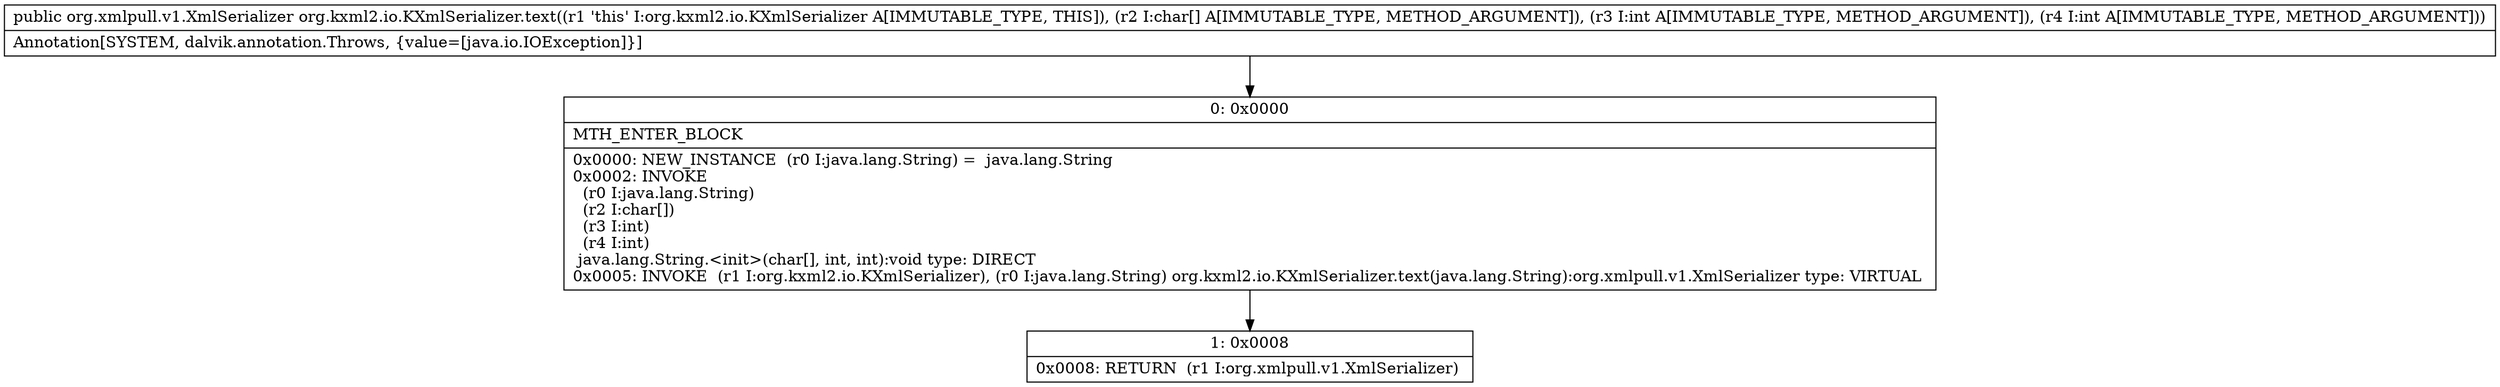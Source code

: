 digraph "CFG fororg.kxml2.io.KXmlSerializer.text([CII)Lorg\/xmlpull\/v1\/XmlSerializer;" {
Node_0 [shape=record,label="{0\:\ 0x0000|MTH_ENTER_BLOCK\l|0x0000: NEW_INSTANCE  (r0 I:java.lang.String) =  java.lang.String \l0x0002: INVOKE  \l  (r0 I:java.lang.String)\l  (r2 I:char[])\l  (r3 I:int)\l  (r4 I:int)\l java.lang.String.\<init\>(char[], int, int):void type: DIRECT \l0x0005: INVOKE  (r1 I:org.kxml2.io.KXmlSerializer), (r0 I:java.lang.String) org.kxml2.io.KXmlSerializer.text(java.lang.String):org.xmlpull.v1.XmlSerializer type: VIRTUAL \l}"];
Node_1 [shape=record,label="{1\:\ 0x0008|0x0008: RETURN  (r1 I:org.xmlpull.v1.XmlSerializer) \l}"];
MethodNode[shape=record,label="{public org.xmlpull.v1.XmlSerializer org.kxml2.io.KXmlSerializer.text((r1 'this' I:org.kxml2.io.KXmlSerializer A[IMMUTABLE_TYPE, THIS]), (r2 I:char[] A[IMMUTABLE_TYPE, METHOD_ARGUMENT]), (r3 I:int A[IMMUTABLE_TYPE, METHOD_ARGUMENT]), (r4 I:int A[IMMUTABLE_TYPE, METHOD_ARGUMENT]))  | Annotation[SYSTEM, dalvik.annotation.Throws, \{value=[java.io.IOException]\}]\l}"];
MethodNode -> Node_0;
Node_0 -> Node_1;
}

